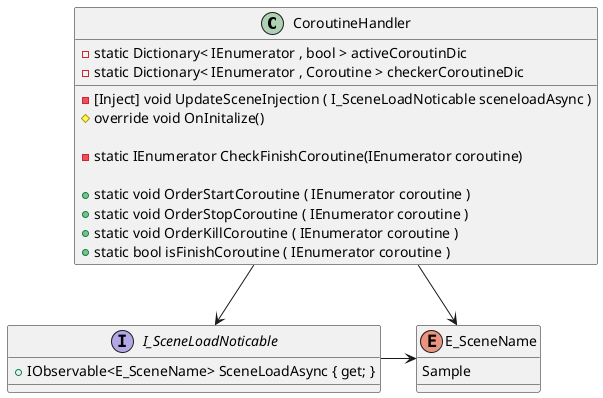 @startuml CoroutineHanderClass

class CoroutineHandler {

    - static Dictionary< IEnumerator , bool > activeCoroutinDic
    - static Dictionary< IEnumerator , Coroutine > checkerCoroutineDic

    - [Inject] void UpdateSceneInjection ( I_SceneLoadNoticable sceneloadAsync )
    # override void OnInitalize()

    - static IEnumerator CheckFinishCoroutine(IEnumerator coroutine)

    + static void OrderStartCoroutine ( IEnumerator coroutine )
    + static void OrderStopCoroutine ( IEnumerator coroutine )
    + static void OrderKillCoroutine ( IEnumerator coroutine )
    + static bool isFinishCoroutine ( IEnumerator coroutine )

}


interface I_SceneLoadNoticable{
    + IObservable<E_SceneName> SceneLoadAsync { get; }
}


enum E_SceneName{
    Sample
}


CoroutineHandler --> I_SceneLoadNoticable
E_SceneName <-left- CoroutineHandler
E_SceneName <-left- I_SceneLoadNoticable

@enduml